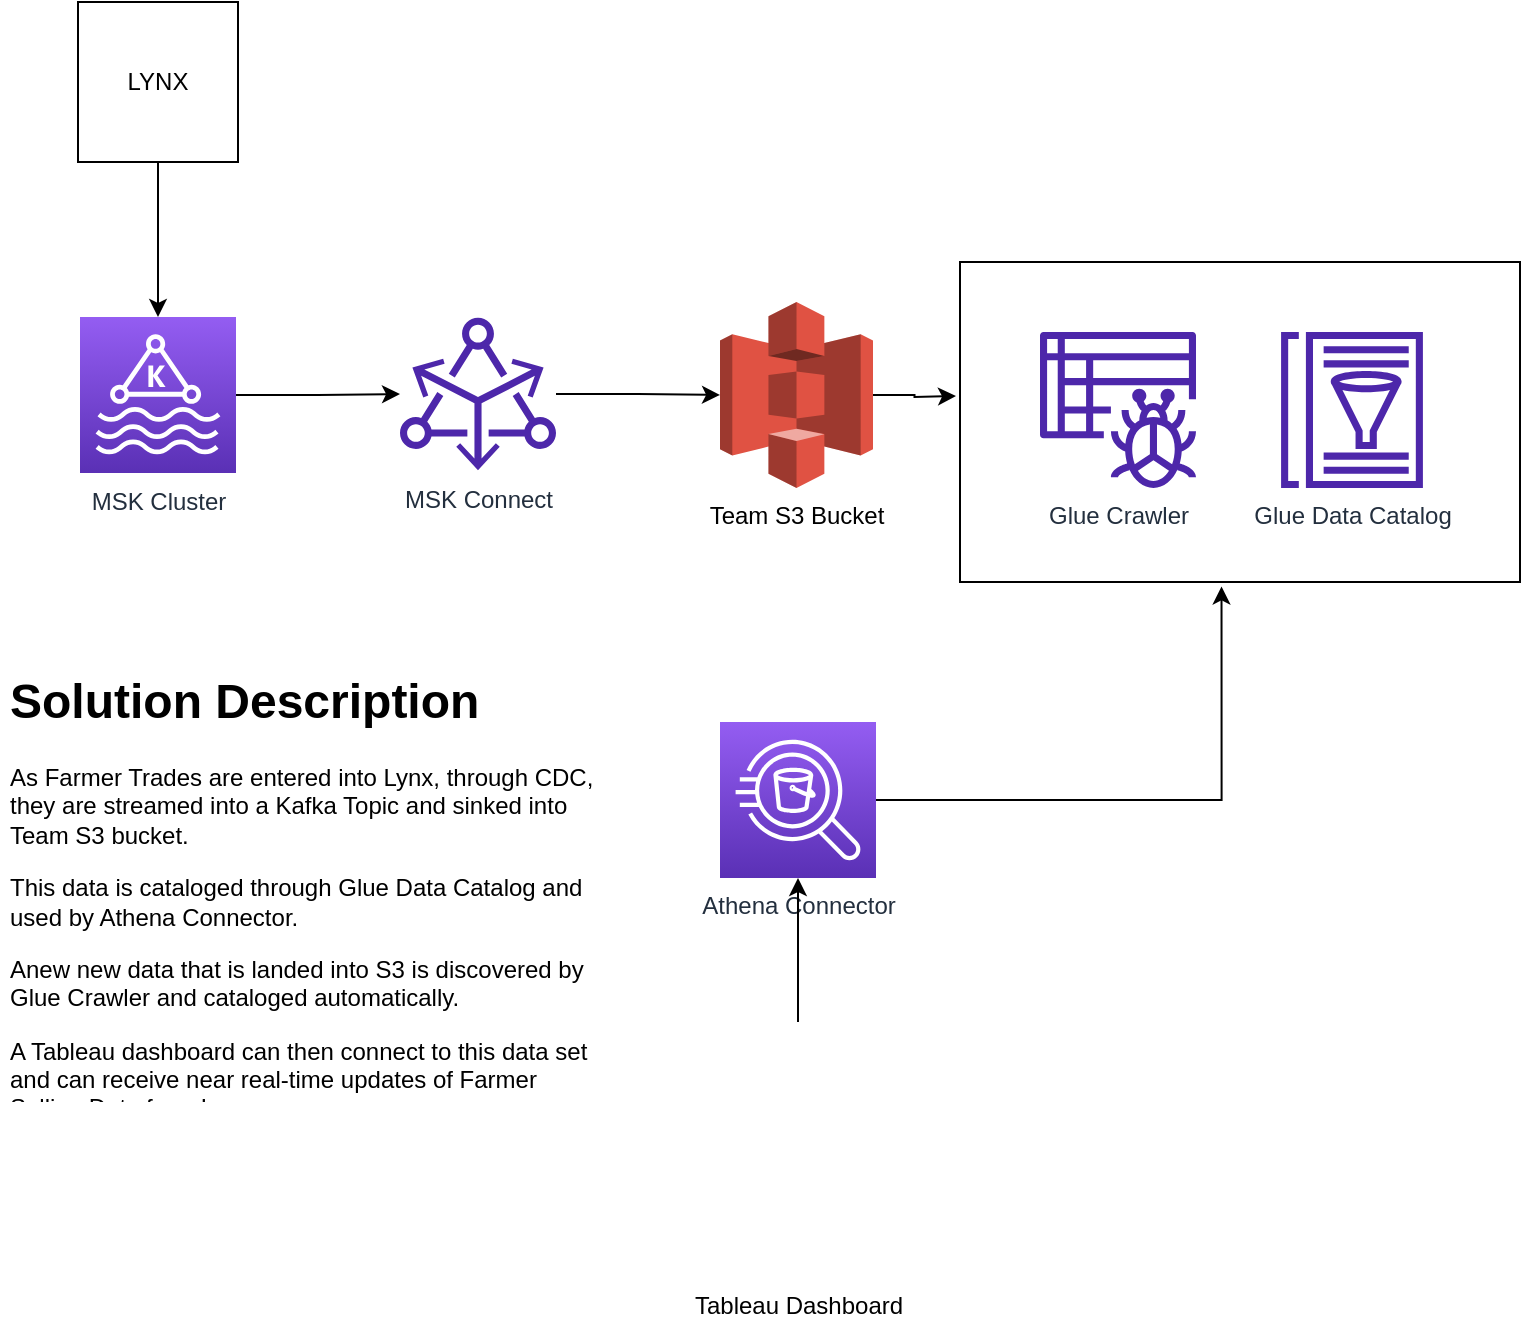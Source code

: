 <mxfile version="20.8.16" type="github">
  <diagram name="Page-1" id="1Fr8l81DMcPUd_FYbnNW">
    <mxGraphModel dx="1235" dy="684" grid="1" gridSize="10" guides="1" tooltips="1" connect="1" arrows="1" fold="1" page="1" pageScale="1" pageWidth="850" pageHeight="1100" math="0" shadow="0">
      <root>
        <mxCell id="0" />
        <mxCell id="1" parent="0" />
        <mxCell id="t5zuFU_oRF0lToCWg5d9-7" value="" style="rounded=0;whiteSpace=wrap;html=1;" vertex="1" parent="1">
          <mxGeometry x="510" y="160" width="280" height="160" as="geometry" />
        </mxCell>
        <mxCell id="t5zuFU_oRF0lToCWg5d9-10" value="" style="edgeStyle=orthogonalEdgeStyle;rounded=0;orthogonalLoop=1;jettySize=auto;html=1;" edge="1" parent="1" source="t5zuFU_oRF0lToCWg5d9-1" target="t5zuFU_oRF0lToCWg5d9-2">
          <mxGeometry relative="1" as="geometry" />
        </mxCell>
        <mxCell id="t5zuFU_oRF0lToCWg5d9-1" value="MSK Cluster" style="sketch=0;points=[[0,0,0],[0.25,0,0],[0.5,0,0],[0.75,0,0],[1,0,0],[0,1,0],[0.25,1,0],[0.5,1,0],[0.75,1,0],[1,1,0],[0,0.25,0],[0,0.5,0],[0,0.75,0],[1,0.25,0],[1,0.5,0],[1,0.75,0]];outlineConnect=0;fontColor=#232F3E;gradientColor=#945DF2;gradientDirection=north;fillColor=#5A30B5;strokeColor=#ffffff;dashed=0;verticalLabelPosition=bottom;verticalAlign=top;align=center;html=1;fontSize=12;fontStyle=0;aspect=fixed;shape=mxgraph.aws4.resourceIcon;resIcon=mxgraph.aws4.managed_streaming_for_kafka;" vertex="1" parent="1">
          <mxGeometry x="70" y="187.5" width="78" height="78" as="geometry" />
        </mxCell>
        <mxCell id="t5zuFU_oRF0lToCWg5d9-11" value="" style="edgeStyle=orthogonalEdgeStyle;rounded=0;orthogonalLoop=1;jettySize=auto;html=1;" edge="1" parent="1" source="t5zuFU_oRF0lToCWg5d9-2" target="t5zuFU_oRF0lToCWg5d9-3">
          <mxGeometry relative="1" as="geometry" />
        </mxCell>
        <mxCell id="t5zuFU_oRF0lToCWg5d9-2" value="MSK Connect" style="sketch=0;outlineConnect=0;fontColor=#232F3E;gradientColor=none;fillColor=#4D27AA;strokeColor=none;dashed=0;verticalLabelPosition=bottom;verticalAlign=top;align=center;html=1;fontSize=12;fontStyle=0;aspect=fixed;pointerEvents=1;shape=mxgraph.aws4.msk_amazon_msk_connect;" vertex="1" parent="1">
          <mxGeometry x="230" y="187.5" width="78" height="77" as="geometry" />
        </mxCell>
        <mxCell id="t5zuFU_oRF0lToCWg5d9-8" value="" style="edgeStyle=orthogonalEdgeStyle;rounded=0;orthogonalLoop=1;jettySize=auto;html=1;" edge="1" parent="1" source="t5zuFU_oRF0lToCWg5d9-3">
          <mxGeometry relative="1" as="geometry">
            <mxPoint x="508" y="227" as="targetPoint" />
          </mxGeometry>
        </mxCell>
        <mxCell id="t5zuFU_oRF0lToCWg5d9-3" value="Team S3 Bucket" style="outlineConnect=0;dashed=0;verticalLabelPosition=bottom;verticalAlign=top;align=center;html=1;shape=mxgraph.aws3.s3;fillColor=#E05243;gradientColor=none;" vertex="1" parent="1">
          <mxGeometry x="390" y="180" width="76.5" height="93" as="geometry" />
        </mxCell>
        <mxCell id="t5zuFU_oRF0lToCWg5d9-9" style="edgeStyle=orthogonalEdgeStyle;rounded=0;orthogonalLoop=1;jettySize=auto;html=1;entryX=0.467;entryY=1.014;entryDx=0;entryDy=0;entryPerimeter=0;" edge="1" parent="1" source="t5zuFU_oRF0lToCWg5d9-4" target="t5zuFU_oRF0lToCWg5d9-7">
          <mxGeometry relative="1" as="geometry" />
        </mxCell>
        <mxCell id="t5zuFU_oRF0lToCWg5d9-4" value="Athena Connector" style="sketch=0;points=[[0,0,0],[0.25,0,0],[0.5,0,0],[0.75,0,0],[1,0,0],[0,1,0],[0.25,1,0],[0.5,1,0],[0.75,1,0],[1,1,0],[0,0.25,0],[0,0.5,0],[0,0.75,0],[1,0.25,0],[1,0.5,0],[1,0.75,0]];outlineConnect=0;fontColor=#232F3E;gradientColor=#945DF2;gradientDirection=north;fillColor=#5A30B5;strokeColor=#ffffff;dashed=0;verticalLabelPosition=bottom;verticalAlign=top;align=center;html=1;fontSize=12;fontStyle=0;aspect=fixed;shape=mxgraph.aws4.resourceIcon;resIcon=mxgraph.aws4.athena;" vertex="1" parent="1">
          <mxGeometry x="390" y="390" width="78" height="78" as="geometry" />
        </mxCell>
        <mxCell id="t5zuFU_oRF0lToCWg5d9-5" value="Glue Crawler" style="sketch=0;outlineConnect=0;fontColor=#232F3E;gradientColor=none;fillColor=#4D27AA;strokeColor=none;dashed=0;verticalLabelPosition=bottom;verticalAlign=top;align=center;html=1;fontSize=12;fontStyle=0;aspect=fixed;pointerEvents=1;shape=mxgraph.aws4.glue_crawlers;" vertex="1" parent="1">
          <mxGeometry x="550" y="195" width="78" height="78" as="geometry" />
        </mxCell>
        <mxCell id="t5zuFU_oRF0lToCWg5d9-6" value="Glue Data Catalog" style="sketch=0;outlineConnect=0;fontColor=#232F3E;gradientColor=none;fillColor=#4D27AA;strokeColor=none;dashed=0;verticalLabelPosition=bottom;verticalAlign=top;align=center;html=1;fontSize=12;fontStyle=0;aspect=fixed;pointerEvents=1;shape=mxgraph.aws4.glue_data_catalog;" vertex="1" parent="1">
          <mxGeometry x="670" y="195" width="72" height="78" as="geometry" />
        </mxCell>
        <mxCell id="t5zuFU_oRF0lToCWg5d9-13" value="" style="edgeStyle=orthogonalEdgeStyle;rounded=0;orthogonalLoop=1;jettySize=auto;html=1;" edge="1" parent="1" source="t5zuFU_oRF0lToCWg5d9-12" target="t5zuFU_oRF0lToCWg5d9-1">
          <mxGeometry relative="1" as="geometry" />
        </mxCell>
        <mxCell id="t5zuFU_oRF0lToCWg5d9-12" value="LYNX" style="whiteSpace=wrap;html=1;aspect=fixed;" vertex="1" parent="1">
          <mxGeometry x="69" y="30" width="80" height="80" as="geometry" />
        </mxCell>
        <mxCell id="t5zuFU_oRF0lToCWg5d9-16" value="" style="edgeStyle=orthogonalEdgeStyle;rounded=0;orthogonalLoop=1;jettySize=auto;html=1;" edge="1" parent="1" source="t5zuFU_oRF0lToCWg5d9-14" target="t5zuFU_oRF0lToCWg5d9-4">
          <mxGeometry relative="1" as="geometry" />
        </mxCell>
        <mxCell id="t5zuFU_oRF0lToCWg5d9-14" value="Tableau Dashboard" style="shape=image;html=1;verticalAlign=top;verticalLabelPosition=bottom;labelBackgroundColor=#ffffff;imageAspect=0;aspect=fixed;image=https://cdn1.iconfinder.com/data/icons/ionicons-fill-vol-2/512/logo-tableau-128.png" vertex="1" parent="1">
          <mxGeometry x="365" y="540" width="128" height="128" as="geometry" />
        </mxCell>
        <mxCell id="t5zuFU_oRF0lToCWg5d9-18" value="&lt;h1&gt;Solution Description&lt;/h1&gt;&lt;p&gt;As Farmer Trades are entered into Lynx, through CDC, they are streamed into a Kafka Topic and sinked into Team S3 bucket.&lt;/p&gt;&lt;p&gt;This data is cataloged through Glue Data Catalog and used by Athena Connector.&amp;nbsp;&lt;/p&gt;&lt;p&gt;Anew new data that is landed into S3 is discovered by Glue Crawler and cataloged automatically.&lt;/p&gt;&lt;p&gt;A Tableau dashboard can then connect to this data set and can receive near real-time updates of Farmer Selling Data from Lynx.&lt;/p&gt;&lt;p&gt;&lt;br&gt;&lt;/p&gt;&lt;p&gt;&lt;br&gt;&lt;/p&gt;" style="text;html=1;strokeColor=none;fillColor=none;spacing=5;spacingTop=-20;whiteSpace=wrap;overflow=hidden;rounded=0;" vertex="1" parent="1">
          <mxGeometry x="30" y="360" width="310" height="220" as="geometry" />
        </mxCell>
      </root>
    </mxGraphModel>
  </diagram>
</mxfile>
